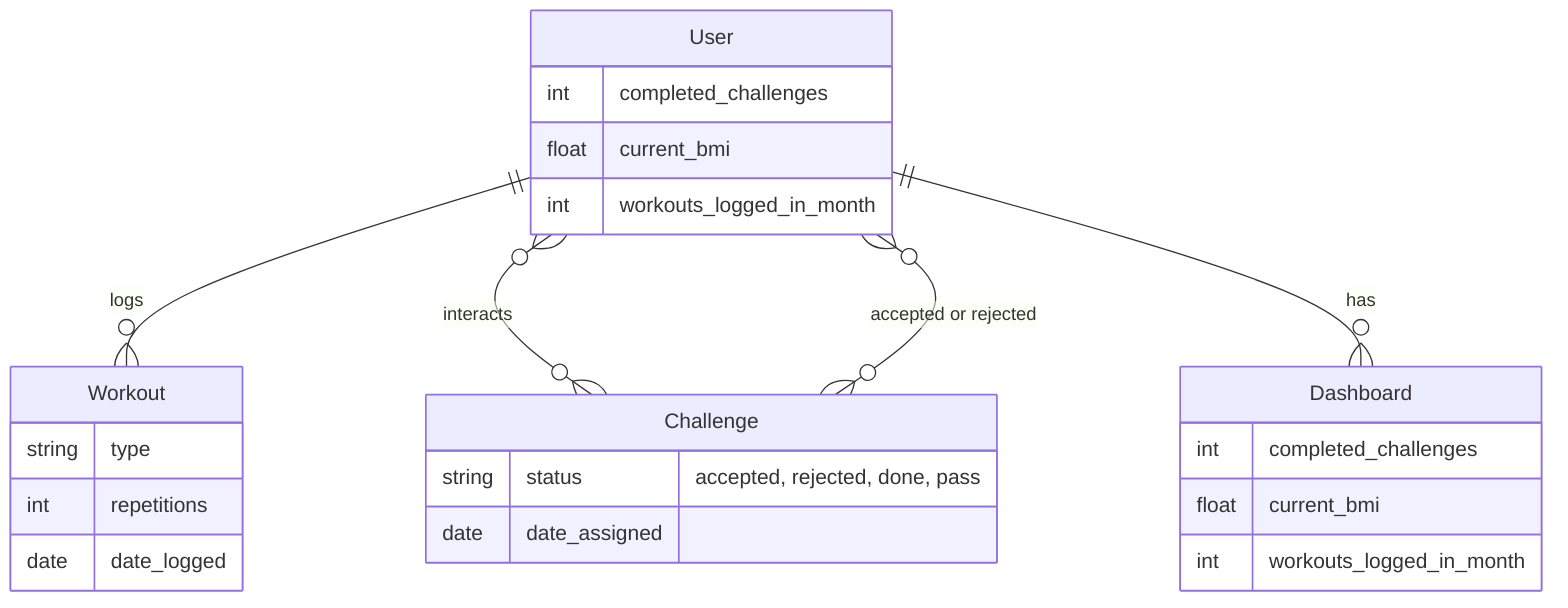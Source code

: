 erDiagram
    User ||--o{ Workout : "logs"
    User }o--o{ Challenge : "interacts"
    Challenge }o--o{ User : "accepted or rejected"
    
    %% Für das Dashboard %%
    User {
        int completed_challenges
        float current_bmi
        int workouts_logged_in_month
    }

    Workout {
        string type
        int repetitions
        date date_logged
    }
    
    Challenge {
        string status "accepted, rejected, done, pass"
        date date_assigned
    }
    
    Dashboard {
        int completed_challenges
        float current_bmi
        int workouts_logged_in_month
    }
    
    User ||--o{ Dashboard : "has"